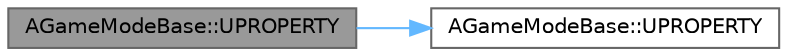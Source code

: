 digraph "AGameModeBase::UPROPERTY"
{
 // INTERACTIVE_SVG=YES
 // LATEX_PDF_SIZE
  bgcolor="transparent";
  edge [fontname=Helvetica,fontsize=10,labelfontname=Helvetica,labelfontsize=10];
  node [fontname=Helvetica,fontsize=10,shape=box,height=0.2,width=0.4];
  rankdir="LR";
  Node1 [id="Node000001",label="AGameModeBase::UPROPERTY",height=0.2,width=0.4,color="gray40", fillcolor="grey60", style="filled", fontcolor="black",tooltip="Whether the game perform map travels using SeamlessTravel() which loads in the background and doesn't..."];
  Node1 -> Node2 [id="edge1_Node000001_Node000002",color="steelblue1",style="solid",tooltip=" "];
  Node2 [id="Node000002",label="AGameModeBase::UPROPERTY",height=0.2,width=0.4,color="grey40", fillcolor="white", style="filled",URL="$d3/d04/classAGameModeBase.html#a40f00cdbae492ebcac7387ea04cf9bf2",tooltip="Save options string and parse it when needed."];
}
